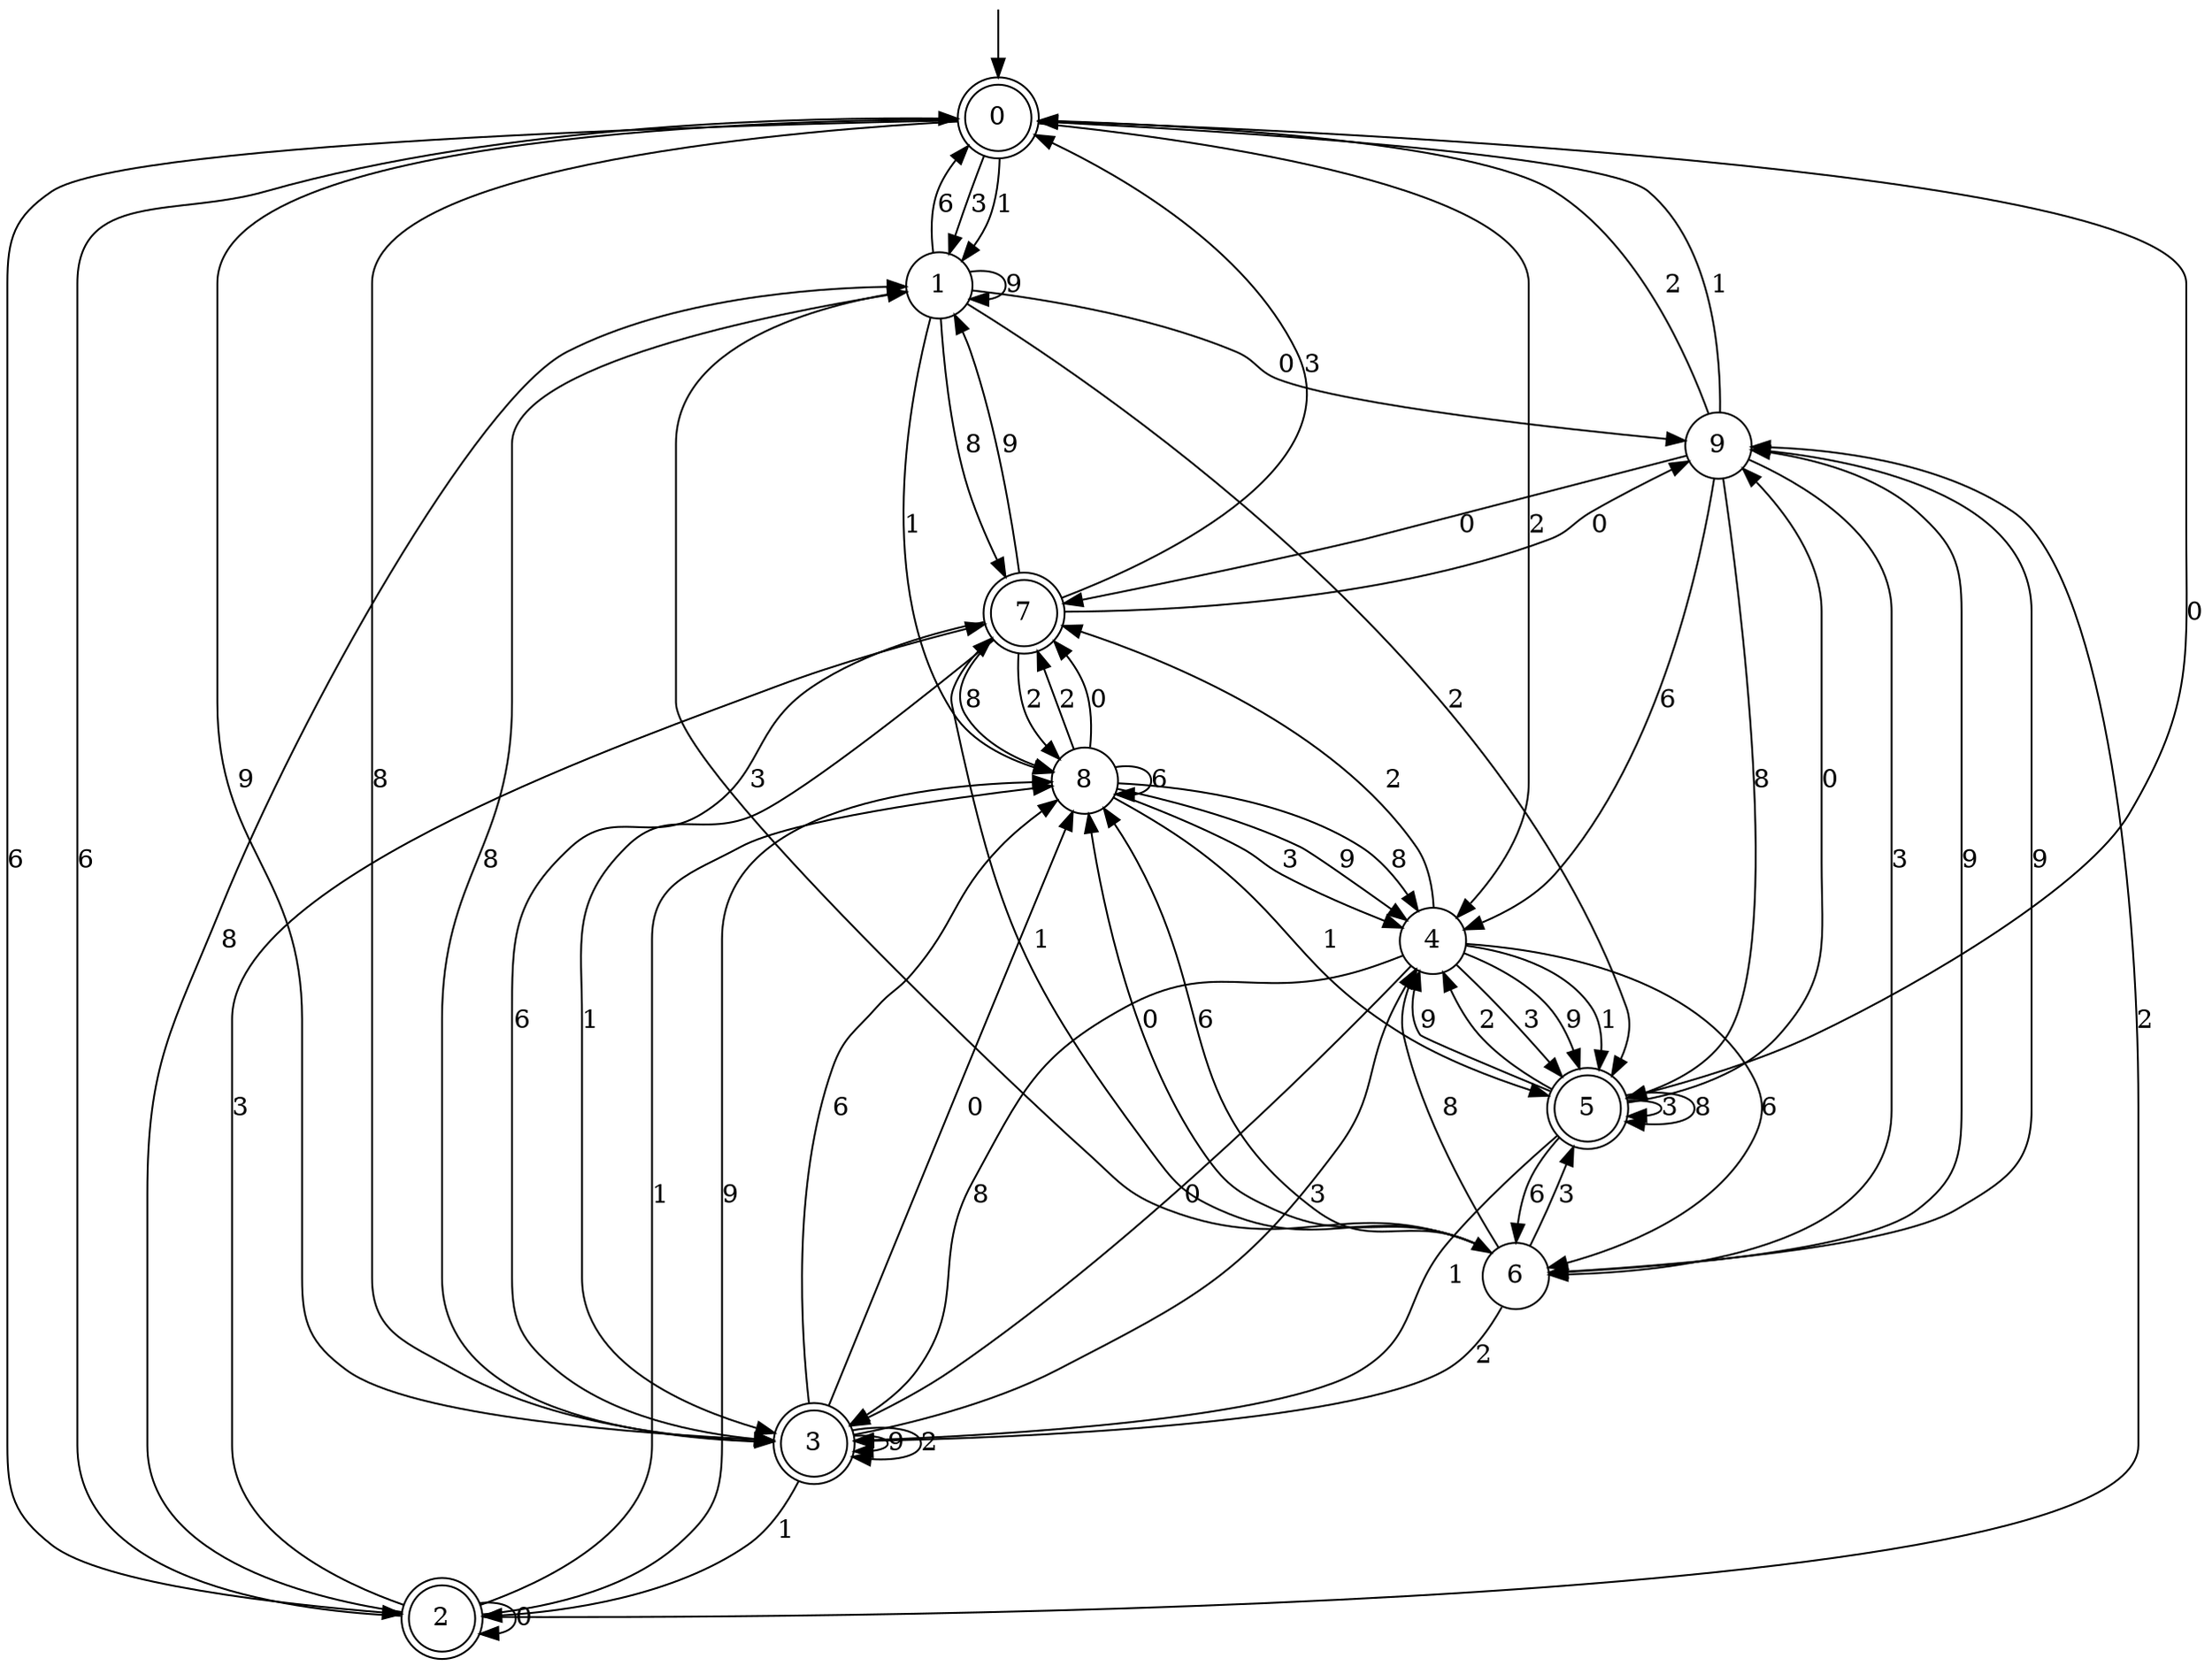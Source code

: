 digraph g {

	s0 [shape="doublecircle" label="0"];
	s1 [shape="circle" label="1"];
	s2 [shape="doublecircle" label="2"];
	s3 [shape="doublecircle" label="3"];
	s4 [shape="circle" label="4"];
	s5 [shape="doublecircle" label="5"];
	s6 [shape="circle" label="6"];
	s7 [shape="doublecircle" label="7"];
	s8 [shape="circle" label="8"];
	s9 [shape="circle" label="9"];
	s0 -> s1 [label="3"];
	s0 -> s2 [label="6"];
	s0 -> s3 [label="9"];
	s0 -> s3 [label="8"];
	s0 -> s1 [label="1"];
	s0 -> s4 [label="2"];
	s0 -> s5 [label="0"];
	s1 -> s6 [label="3"];
	s1 -> s0 [label="6"];
	s1 -> s1 [label="9"];
	s1 -> s7 [label="8"];
	s1 -> s8 [label="1"];
	s1 -> s5 [label="2"];
	s1 -> s9 [label="0"];
	s2 -> s7 [label="3"];
	s2 -> s0 [label="6"];
	s2 -> s8 [label="9"];
	s2 -> s1 [label="8"];
	s2 -> s8 [label="1"];
	s2 -> s9 [label="2"];
	s2 -> s2 [label="0"];
	s3 -> s4 [label="3"];
	s3 -> s8 [label="6"];
	s3 -> s3 [label="9"];
	s3 -> s1 [label="8"];
	s3 -> s2 [label="1"];
	s3 -> s3 [label="2"];
	s3 -> s8 [label="0"];
	s4 -> s5 [label="3"];
	s4 -> s6 [label="6"];
	s4 -> s5 [label="9"];
	s4 -> s3 [label="8"];
	s4 -> s5 [label="1"];
	s4 -> s7 [label="2"];
	s4 -> s3 [label="0"];
	s5 -> s5 [label="3"];
	s5 -> s6 [label="6"];
	s5 -> s4 [label="9"];
	s5 -> s5 [label="8"];
	s5 -> s3 [label="1"];
	s5 -> s4 [label="2"];
	s5 -> s9 [label="0"];
	s6 -> s5 [label="3"];
	s6 -> s8 [label="6"];
	s6 -> s9 [label="9"];
	s6 -> s4 [label="8"];
	s6 -> s7 [label="1"];
	s6 -> s3 [label="2"];
	s6 -> s8 [label="0"];
	s7 -> s0 [label="3"];
	s7 -> s3 [label="6"];
	s7 -> s1 [label="9"];
	s7 -> s8 [label="8"];
	s7 -> s3 [label="1"];
	s7 -> s8 [label="2"];
	s7 -> s9 [label="0"];
	s8 -> s4 [label="3"];
	s8 -> s8 [label="6"];
	s8 -> s4 [label="9"];
	s8 -> s4 [label="8"];
	s8 -> s5 [label="1"];
	s8 -> s7 [label="2"];
	s8 -> s7 [label="0"];
	s9 -> s6 [label="3"];
	s9 -> s4 [label="6"];
	s9 -> s6 [label="9"];
	s9 -> s5 [label="8"];
	s9 -> s0 [label="1"];
	s9 -> s0 [label="2"];
	s9 -> s7 [label="0"];

__start0 [label="" shape="none" width="0" height="0"];
__start0 -> s0;

}
